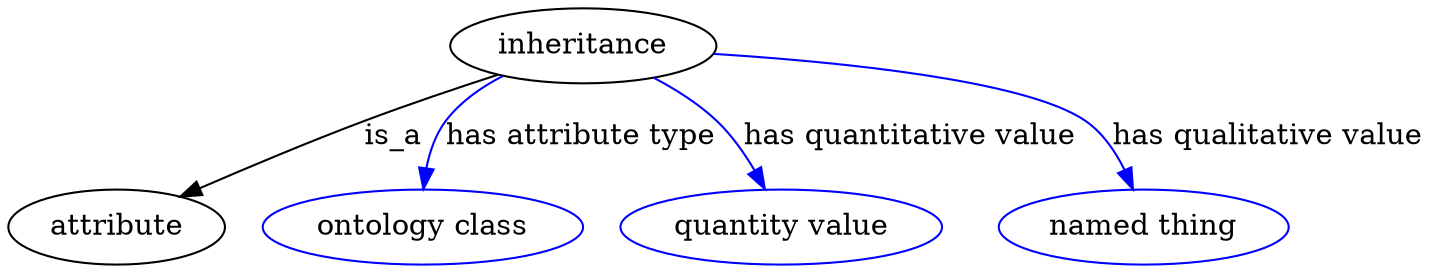 digraph {
	graph [bb="0,0,533.3,123"];
	node [label="\N"];
	inheritance	 [height=0.5,
		label=inheritance,
		pos="226.3,105",
		width=1.3902];
	attribute	 [height=0.5,
		pos="40.296,18",
		width=1.1193];
	inheritance -> attribute	 [label=is_a,
		lp="158.3,61.5",
		pos="e,67.947,31.34 194.72,90.759 180.24,84.192 162.87,76.259 147.3,69 123.84,58.068 97.615,45.571 76.996,35.684"];
	"has attribute type"	 [color=blue,
		height=0.5,
		label="ontology class",
		pos="160.3,18",
		width=1.7151];
	inheritance -> "has attribute type"	 [color=blue,
		label="has attribute type",
		lp="228.3,61.5",
		pos="e,165.28,36.145 201.82,89.037 194.5,83.377 186.94,76.525 181.3,69 176.07,62.028 171.9,53.569 168.71,45.56",
		style=solid];
	"has quantitative value"	 [color=blue,
		height=0.5,
		label="quantity value",
		pos="301.3,18",
		width=1.6971];
	inheritance -> "has quantitative value"	 [color=blue,
		label="has quantitative value",
		lp="344.8,61.5",
		pos="e,294.47,36.229 252.1,89.44 260.2,83.716 268.73,76.723 275.3,69 281.22,62.032 286.24,53.486 290.25,45.395",
		style=solid];
	"has qualitative value"	 [color=blue,
		height=0.5,
		label="named thing",
		pos="439.3,18",
		width=1.5346];
	inheritance -> "has qualitative value"	 [color=blue,
		label="has qualitative value",
		lp="477.3,61.5",
		pos="e,432.75,36.04 274.54,99.89 320.95,94.198 387.11,83.807 408.3,69 416.81,63.053 423.4,53.949 428.28,45.07",
		style=solid];
}
